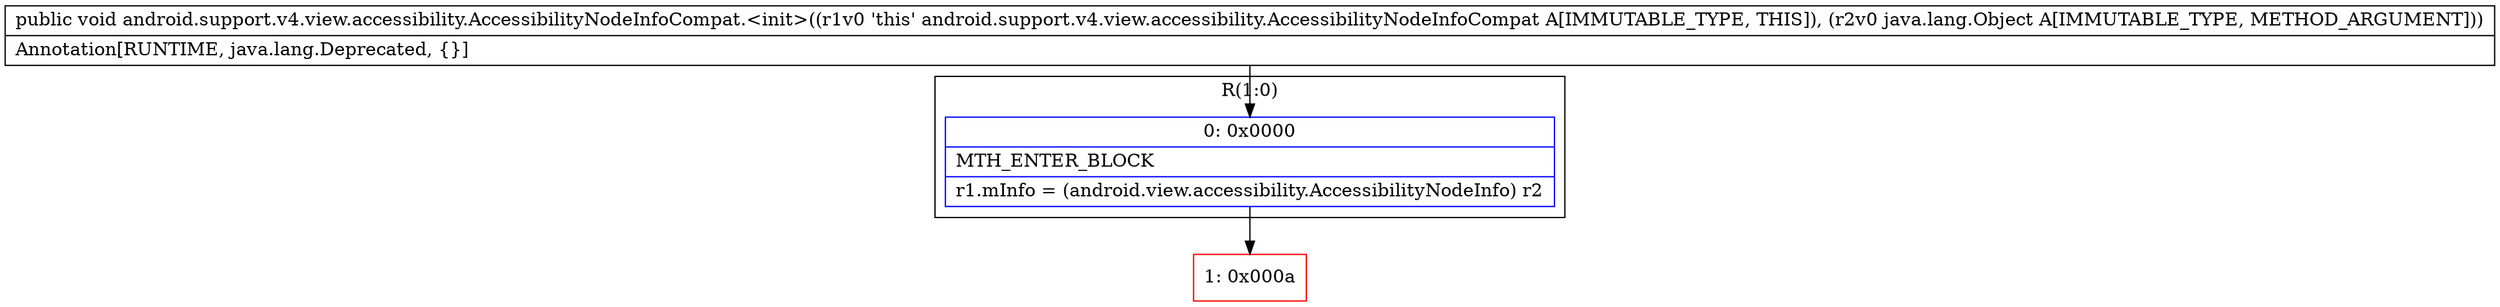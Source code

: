 digraph "CFG forandroid.support.v4.view.accessibility.AccessibilityNodeInfoCompat.\<init\>(Ljava\/lang\/Object;)V" {
subgraph cluster_Region_323626602 {
label = "R(1:0)";
node [shape=record,color=blue];
Node_0 [shape=record,label="{0\:\ 0x0000|MTH_ENTER_BLOCK\l|r1.mInfo = (android.view.accessibility.AccessibilityNodeInfo) r2\l}"];
}
Node_1 [shape=record,color=red,label="{1\:\ 0x000a}"];
MethodNode[shape=record,label="{public void android.support.v4.view.accessibility.AccessibilityNodeInfoCompat.\<init\>((r1v0 'this' android.support.v4.view.accessibility.AccessibilityNodeInfoCompat A[IMMUTABLE_TYPE, THIS]), (r2v0 java.lang.Object A[IMMUTABLE_TYPE, METHOD_ARGUMENT]))  | Annotation[RUNTIME, java.lang.Deprecated, \{\}]\l}"];
MethodNode -> Node_0;
Node_0 -> Node_1;
}

